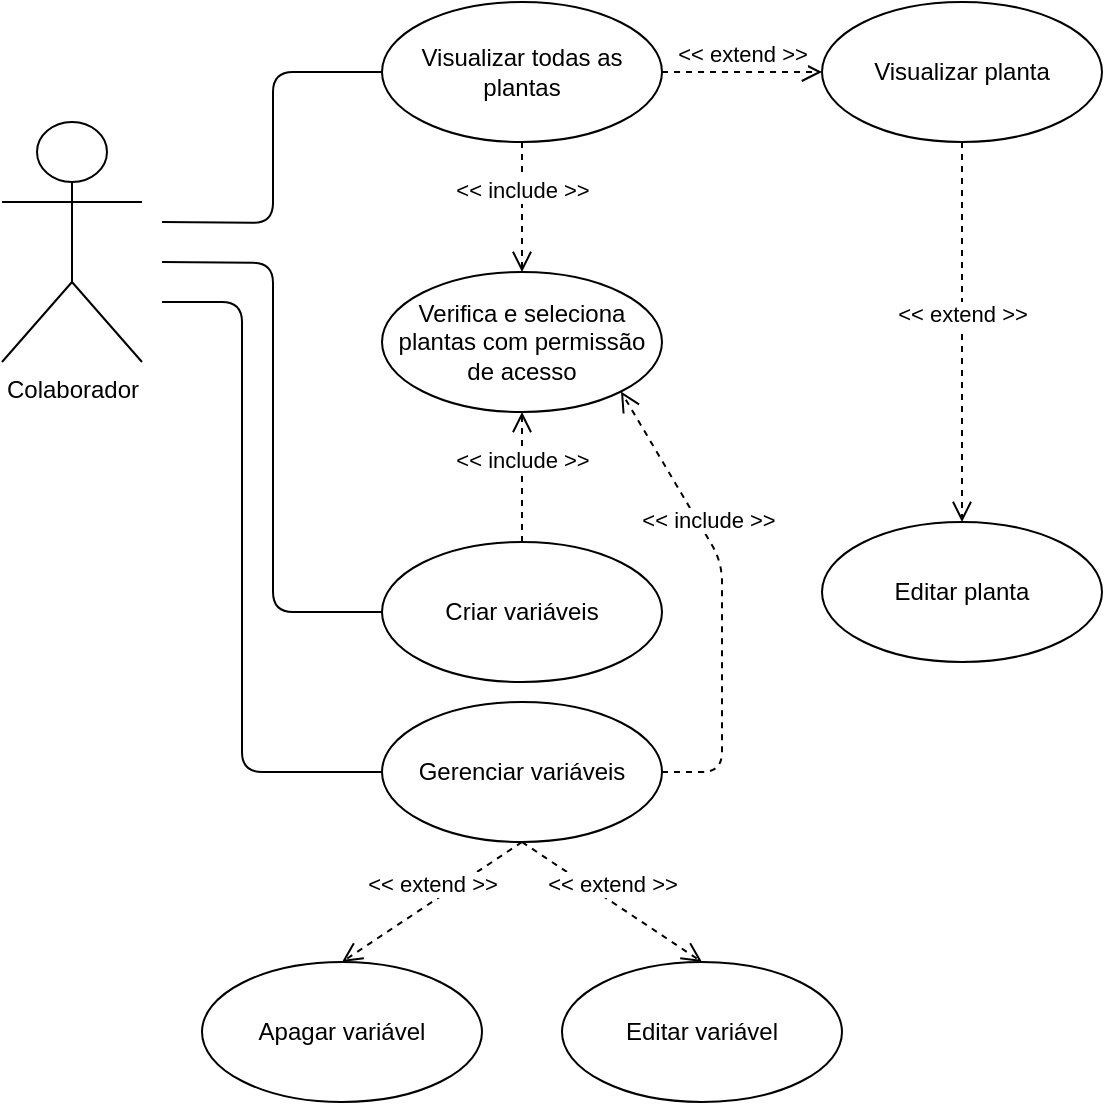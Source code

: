 <mxfile version="10.8.2" type="device"><diagram id="mRXkB4jlzMTgkBy6dpMl" name="Page-1"><mxGraphModel dx="840" dy="451" grid="1" gridSize="10" guides="1" tooltips="1" connect="1" arrows="1" fold="1" page="1" pageScale="1" pageWidth="827" pageHeight="1169" math="0" shadow="0"><root><mxCell id="0"/><mxCell id="1" parent="0"/><mxCell id="rmmvocODYwOrUYbv0oBh-10" value="Visualizar todas as plantas" style="ellipse;whiteSpace=wrap;html=1;" vertex="1" parent="1"><mxGeometry x="300" y="100" width="140" height="70" as="geometry"/></mxCell><mxCell id="rmmvocODYwOrUYbv0oBh-11" value="Verifica e seleciona plantas com permissão de acesso" style="ellipse;whiteSpace=wrap;html=1;" vertex="1" parent="1"><mxGeometry x="300" y="235" width="140" height="70" as="geometry"/></mxCell><mxCell id="rmmvocODYwOrUYbv0oBh-12" value="&amp;lt;&amp;lt; include &amp;gt;&amp;gt;" style="html=1;verticalAlign=bottom;endArrow=open;dashed=1;endSize=8;exitX=0.5;exitY=1;exitDx=0;exitDy=0;entryX=0.5;entryY=0;entryDx=0;entryDy=0;" edge="1" parent="1" source="rmmvocODYwOrUYbv0oBh-10" target="rmmvocODYwOrUYbv0oBh-11"><mxGeometry relative="1" as="geometry"><mxPoint x="250" y="330" as="sourcePoint"/><mxPoint x="170" y="330" as="targetPoint"/></mxGeometry></mxCell><mxCell id="rmmvocODYwOrUYbv0oBh-17" value="Visualizar planta" style="ellipse;whiteSpace=wrap;html=1;" vertex="1" parent="1"><mxGeometry x="520" y="100" width="140" height="70" as="geometry"/></mxCell><mxCell id="rmmvocODYwOrUYbv0oBh-18" value="&amp;lt;&amp;lt; extend &amp;gt;&amp;gt;" style="html=1;verticalAlign=bottom;endArrow=open;dashed=1;endSize=8;exitX=1;exitY=0.5;exitDx=0;exitDy=0;entryX=0;entryY=0.5;entryDx=0;entryDy=0;" edge="1" parent="1" source="rmmvocODYwOrUYbv0oBh-10" target="rmmvocODYwOrUYbv0oBh-17"><mxGeometry relative="1" as="geometry"><mxPoint x="590" y="270" as="sourcePoint"/><mxPoint x="510" y="270" as="targetPoint"/></mxGeometry></mxCell><mxCell id="rmmvocODYwOrUYbv0oBh-20" value="Editar planta" style="ellipse;whiteSpace=wrap;html=1;" vertex="1" parent="1"><mxGeometry x="520" y="360" width="140" height="70" as="geometry"/></mxCell><mxCell id="rmmvocODYwOrUYbv0oBh-21" value="&amp;lt;&amp;lt; extend &amp;gt;&amp;gt;" style="html=1;verticalAlign=bottom;endArrow=open;dashed=1;endSize=8;exitX=0.5;exitY=1;exitDx=0;exitDy=0;entryX=0.5;entryY=0;entryDx=0;entryDy=0;" edge="1" parent="1" source="rmmvocODYwOrUYbv0oBh-17" target="rmmvocODYwOrUYbv0oBh-20"><mxGeometry relative="1" as="geometry"><mxPoint x="460" y="250" as="sourcePoint"/><mxPoint x="540" y="250" as="targetPoint"/></mxGeometry></mxCell><mxCell id="rmmvocODYwOrUYbv0oBh-22" value="Criar variáveis" style="ellipse;whiteSpace=wrap;html=1;" vertex="1" parent="1"><mxGeometry x="300" y="370" width="140" height="70" as="geometry"/></mxCell><mxCell id="rmmvocODYwOrUYbv0oBh-23" value="Gerenciar variáveis" style="ellipse;whiteSpace=wrap;html=1;" vertex="1" parent="1"><mxGeometry x="300" y="450" width="140" height="70" as="geometry"/></mxCell><mxCell id="rmmvocODYwOrUYbv0oBh-24" value="&amp;lt;&amp;lt; include &amp;gt;&amp;gt;" style="html=1;verticalAlign=bottom;endArrow=open;dashed=1;endSize=8;exitX=0.5;exitY=0;exitDx=0;exitDy=0;entryX=0.5;entryY=1;entryDx=0;entryDy=0;" edge="1" parent="1" source="rmmvocODYwOrUYbv0oBh-22" target="rmmvocODYwOrUYbv0oBh-11"><mxGeometry relative="1" as="geometry"><mxPoint x="380" y="180" as="sourcePoint"/><mxPoint x="330" y="330" as="targetPoint"/></mxGeometry></mxCell><mxCell id="rmmvocODYwOrUYbv0oBh-25" value="&amp;lt;&amp;lt; include &amp;gt;&amp;gt;" style="html=1;verticalAlign=bottom;endArrow=open;dashed=1;endSize=8;exitX=1;exitY=0.5;exitDx=0;exitDy=0;entryX=1;entryY=1;entryDx=0;entryDy=0;" edge="1" parent="1" source="rmmvocODYwOrUYbv0oBh-23" target="rmmvocODYwOrUYbv0oBh-11"><mxGeometry x="0.27" relative="1" as="geometry"><mxPoint x="280" y="370" as="sourcePoint"/><mxPoint x="331" y="305" as="targetPoint"/><Array as="points"><mxPoint x="470" y="485"/><mxPoint x="470" y="380"/></Array><mxPoint as="offset"/></mxGeometry></mxCell><mxCell id="rmmvocODYwOrUYbv0oBh-28" value="Colaborador" style="shape=umlActor;verticalLabelPosition=bottom;labelBackgroundColor=#ffffff;verticalAlign=top;html=1;" vertex="1" parent="1"><mxGeometry x="110" y="160" width="70" height="120" as="geometry"/></mxCell><mxCell id="rmmvocODYwOrUYbv0oBh-29" value="" style="endArrow=none;html=1;edgeStyle=orthogonalEdgeStyle;entryX=0;entryY=0.5;entryDx=0;entryDy=0;" edge="1" parent="1" target="rmmvocODYwOrUYbv0oBh-10"><mxGeometry relative="1" as="geometry"><mxPoint x="190" y="210" as="sourcePoint"/><mxPoint x="330" y="390" as="targetPoint"/></mxGeometry></mxCell><mxCell id="rmmvocODYwOrUYbv0oBh-32" value="" style="endArrow=none;html=1;edgeStyle=orthogonalEdgeStyle;entryX=0;entryY=0.5;entryDx=0;entryDy=0;" edge="1" parent="1" target="rmmvocODYwOrUYbv0oBh-22"><mxGeometry relative="1" as="geometry"><mxPoint x="190" y="230" as="sourcePoint"/><mxPoint x="270" y="390" as="targetPoint"/></mxGeometry></mxCell><mxCell id="rmmvocODYwOrUYbv0oBh-35" value="" style="endArrow=none;html=1;edgeStyle=orthogonalEdgeStyle;entryX=0;entryY=0.5;entryDx=0;entryDy=0;" edge="1" parent="1" target="rmmvocODYwOrUYbv0oBh-23"><mxGeometry relative="1" as="geometry"><mxPoint x="190" y="250" as="sourcePoint"/><mxPoint x="330" y="500" as="targetPoint"/><Array as="points"><mxPoint x="230" y="250"/><mxPoint x="230" y="485"/></Array></mxGeometry></mxCell><mxCell id="rmmvocODYwOrUYbv0oBh-38" value="Editar variável" style="ellipse;whiteSpace=wrap;html=1;" vertex="1" parent="1"><mxGeometry x="390" y="580" width="140" height="70" as="geometry"/></mxCell><mxCell id="rmmvocODYwOrUYbv0oBh-40" value="Apagar variável" style="ellipse;whiteSpace=wrap;html=1;" vertex="1" parent="1"><mxGeometry x="210" y="580" width="140" height="70" as="geometry"/></mxCell><mxCell id="rmmvocODYwOrUYbv0oBh-41" value="&amp;lt;&amp;lt; extend &amp;gt;&amp;gt;" style="html=1;verticalAlign=bottom;endArrow=open;dashed=1;endSize=8;entryX=0.5;entryY=0;entryDx=0;entryDy=0;" edge="1" parent="1" target="rmmvocODYwOrUYbv0oBh-38"><mxGeometry relative="1" as="geometry"><mxPoint x="370" y="520" as="sourcePoint"/><mxPoint x="230" y="590" as="targetPoint"/></mxGeometry></mxCell><mxCell id="rmmvocODYwOrUYbv0oBh-42" value="&amp;lt;&amp;lt; extend &amp;gt;&amp;gt;" style="html=1;verticalAlign=bottom;endArrow=open;dashed=1;endSize=8;exitX=0.5;exitY=1;exitDx=0;exitDy=0;entryX=0.5;entryY=0;entryDx=0;entryDy=0;" edge="1" parent="1" source="rmmvocODYwOrUYbv0oBh-23" target="rmmvocODYwOrUYbv0oBh-40"><mxGeometry relative="1" as="geometry"><mxPoint x="380" y="650" as="sourcePoint"/><mxPoint x="300" y="650" as="targetPoint"/></mxGeometry></mxCell></root></mxGraphModel></diagram></mxfile>